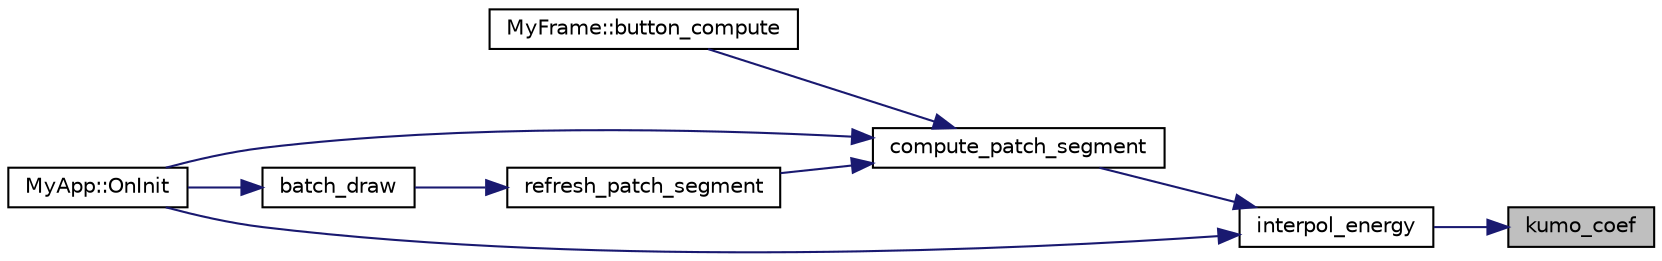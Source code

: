 digraph "kumo_coef"
{
 // LATEX_PDF_SIZE
  edge [fontname="Helvetica",fontsize="10",labelfontname="Helvetica",labelfontsize="10"];
  node [fontname="Helvetica",fontsize="10",shape=record];
  rankdir="RL";
  Node1 [label="kumo_coef",height=0.2,width=0.4,color="black", fillcolor="grey75", style="filled", fontcolor="black",tooltip="Compute coefficient for the French-curve (Kumo) interpolation."];
  Node1 -> Node2 [dir="back",color="midnightblue",fontsize="10",style="solid",fontname="Helvetica"];
  Node2 [label="interpol_energy",height=0.2,width=0.4,color="black", fillcolor="white", style="filled",URL="$kumo_8hpp.html#a22c94ff2972e7ed9427b0b3e4dc2a0d8",tooltip="Interpolation of energy and matrix with the French-curve (Kumo) interpolation."];
  Node2 -> Node3 [dir="back",color="midnightblue",fontsize="10",style="solid",fontname="Helvetica"];
  Node3 [label="compute_patch_segment",height=0.2,width=0.4,color="black", fillcolor="white", style="filled",URL="$menu_8hpp.html#a3281d6fac7f0edb03da537a8614ad4f7",tooltip=" "];
  Node3 -> Node4 [dir="back",color="midnightblue",fontsize="10",style="solid",fontname="Helvetica"];
  Node4 [label="MyFrame::button_compute",height=0.2,width=0.4,color="black", fillcolor="white", style="filled",URL="$class_my_frame.html#af0577d3c50593fe302ec6871f674f5de",tooltip=" "];
  Node3 -> Node5 [dir="back",color="midnightblue",fontsize="10",style="solid",fontname="Helvetica"];
  Node5 [label="MyApp::OnInit",height=0.2,width=0.4,color="black", fillcolor="white", style="filled",URL="$class_my_app.html#a79fa75d1155f0e85e20f2869538296d6",tooltip="Main routine of FermiSurfer."];
  Node3 -> Node6 [dir="back",color="midnightblue",fontsize="10",style="solid",fontname="Helvetica"];
  Node6 [label="refresh_patch_segment",height=0.2,width=0.4,color="black", fillcolor="white", style="filled",URL="$menu_8hpp.html#adce1554f6b0b639a496fb5852473e593",tooltip=" "];
  Node6 -> Node7 [dir="back",color="midnightblue",fontsize="10",style="solid",fontname="Helvetica"];
  Node7 [label="batch_draw",height=0.2,width=0.4,color="black", fillcolor="white", style="filled",URL="$fermisurfer_8cpp.html#a4e176182333ca88389c99e9052900ec0",tooltip="Glut Display function called by glutDisplayFunc."];
  Node7 -> Node5 [dir="back",color="midnightblue",fontsize="10",style="solid",fontname="Helvetica"];
  Node2 -> Node5 [dir="back",color="midnightblue",fontsize="10",style="solid",fontname="Helvetica"];
}
